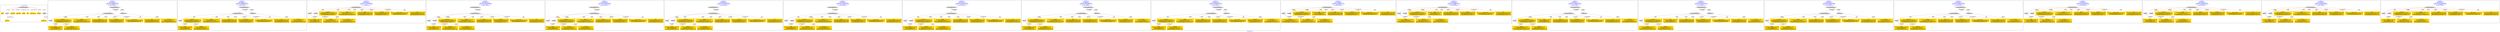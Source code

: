 digraph n0 {
fontcolor="blue"
remincross="true"
label="s29-gilcrease.csv"
subgraph cluster_0 {
label="1-correct model"
n2[style="filled",color="white",fillcolor="lightgray",label="CulturalHeritageObject1"];
n3[shape="plaintext",style="filled",fillcolor="gold",label="Dated"];
n4[style="filled",color="white",fillcolor="lightgray",label="Person1"];
n5[shape="plaintext",style="filled",fillcolor="gold",label="Description"];
n6[shape="plaintext",style="filled",fillcolor="gold",label="Dimensions"];
n7[shape="plaintext",style="filled",fillcolor="gold",label="Medium"];
n8[shape="plaintext",style="filled",fillcolor="gold",label="Title"];
n9[shape="plaintext",style="filled",fillcolor="gold",label="Object Number"];
n10[shape="plaintext",style="filled",fillcolor="gold",label="ObjectID"];
n11[style="filled",color="white",fillcolor="lightgray",label="Concept1"];
n12[shape="plaintext",style="filled",fillcolor="gold",label="Alpha Sort"];
n13[shape="plaintext",style="filled",fillcolor="gold",label="Classification"];
}
subgraph cluster_1 {
label="candidate 0\nlink coherence:1.0\nnode coherence:1.0\nconfidence:0.4695658507234973\nmapping score:0.6009663946856102\ncost:11.99968\n-precision:0.58-recall:0.64"
n15[style="filled",color="white",fillcolor="lightgray",label="CulturalHeritageObject1"];
n16[style="filled",color="white",fillcolor="lightgray",label="Person1"];
n17[style="filled",color="white",fillcolor="lightgray",label="EuropeanaAggregation1"];
n18[style="filled",color="white",fillcolor="lightgray",label="WebResource1"];
n19[shape="plaintext",style="filled",fillcolor="gold",label="Dimensions\n[CulturalHeritageObject,extent,0.67]\n[CulturalHeritageObject,accessionNumber,0.158]\n[CulturalHeritageObject,description,0.101]\n[CulturalHeritageObject,medium,0.071]"];
n20[shape="plaintext",style="filled",fillcolor="gold",label="ObjectID\n[CulturalHeritageObject,created,0.396]\n[Person,dateOfDeath,0.27]\n[CulturalHeritageObject,accessionNumber,0.241]\n[CulturalHeritageObject,description,0.093]"];
n21[shape="plaintext",style="filled",fillcolor="gold",label="Dated\n[CulturalHeritageObject,created,0.382]\n[Person,dateOfBirth,0.29]\n[Person,dateOfDeath,0.238]\n[Person,biographicalInformation,0.09]"];
n22[shape="plaintext",style="filled",fillcolor="gold",label="Medium\n[CulturalHeritageObject,medium,0.783]\n[CulturalHeritageObject,description,0.099]\n[Person,biographicalInformation,0.061]\n[CulturalHeritageObject,provenance,0.057]"];
n23[shape="plaintext",style="filled",fillcolor="gold",label="Description\n[CulturalHeritageObject,description,0.425]\n[Person,biographicalInformation,0.243]\n[CulturalHeritageObject,title,0.21]\n[CulturalHeritageObject,medium,0.123]"];
n24[shape="plaintext",style="filled",fillcolor="gold",label="Object Number\n[CulturalHeritageObject,accessionNumber,0.548]\n[CulturalHeritageObject,extent,0.313]\n[Person,biographicalInformation,0.138]"];
n25[shape="plaintext",style="filled",fillcolor="gold",label="Classification\n[WebResource,classLink,0.339]\n[Concept,prefLabel,0.25]\n[Person,biographicalInformation,0.214]\n[CulturalHeritageObject,description,0.197]"];
n26[shape="plaintext",style="filled",fillcolor="gold",label="Title\n[CulturalHeritageObject,description,0.386]\n[CulturalHeritageObject,title,0.285]\n[Person,biographicalInformation,0.249]\n[CulturalHeritageObject,provenance,0.08]"];
n27[shape="plaintext",style="filled",fillcolor="gold",label="Alpha Sort\n[Person,nameOfThePerson,0.49]\n[Document,classLink,0.177]\n[CulturalHeritageObject,provenance,0.171]\n[CulturalHeritageObject,description,0.162]"];
}
subgraph cluster_2 {
label="candidate 1\nlink coherence:1.0\nnode coherence:1.0\nconfidence:0.4695658507234973\nmapping score:0.6009663946856102\ncost:11.9998\n-precision:0.5-recall:0.55"
n29[style="filled",color="white",fillcolor="lightgray",label="CulturalHeritageObject1"];
n30[style="filled",color="white",fillcolor="lightgray",label="Person2"];
n31[style="filled",color="white",fillcolor="lightgray",label="EuropeanaAggregation1"];
n32[style="filled",color="white",fillcolor="lightgray",label="WebResource1"];
n33[shape="plaintext",style="filled",fillcolor="gold",label="Dimensions\n[CulturalHeritageObject,extent,0.67]\n[CulturalHeritageObject,accessionNumber,0.158]\n[CulturalHeritageObject,description,0.101]\n[CulturalHeritageObject,medium,0.071]"];
n34[shape="plaintext",style="filled",fillcolor="gold",label="ObjectID\n[CulturalHeritageObject,created,0.396]\n[Person,dateOfDeath,0.27]\n[CulturalHeritageObject,accessionNumber,0.241]\n[CulturalHeritageObject,description,0.093]"];
n35[shape="plaintext",style="filled",fillcolor="gold",label="Medium\n[CulturalHeritageObject,medium,0.783]\n[CulturalHeritageObject,description,0.099]\n[Person,biographicalInformation,0.061]\n[CulturalHeritageObject,provenance,0.057]"];
n36[shape="plaintext",style="filled",fillcolor="gold",label="Dated\n[CulturalHeritageObject,created,0.382]\n[Person,dateOfBirth,0.29]\n[Person,dateOfDeath,0.238]\n[Person,biographicalInformation,0.09]"];
n37[shape="plaintext",style="filled",fillcolor="gold",label="Description\n[CulturalHeritageObject,description,0.425]\n[Person,biographicalInformation,0.243]\n[CulturalHeritageObject,title,0.21]\n[CulturalHeritageObject,medium,0.123]"];
n38[shape="plaintext",style="filled",fillcolor="gold",label="Object Number\n[CulturalHeritageObject,accessionNumber,0.548]\n[CulturalHeritageObject,extent,0.313]\n[Person,biographicalInformation,0.138]"];
n39[shape="plaintext",style="filled",fillcolor="gold",label="Classification\n[WebResource,classLink,0.339]\n[Concept,prefLabel,0.25]\n[Person,biographicalInformation,0.214]\n[CulturalHeritageObject,description,0.197]"];
n40[shape="plaintext",style="filled",fillcolor="gold",label="Title\n[CulturalHeritageObject,description,0.386]\n[CulturalHeritageObject,title,0.285]\n[Person,biographicalInformation,0.249]\n[CulturalHeritageObject,provenance,0.08]"];
n41[shape="plaintext",style="filled",fillcolor="gold",label="Alpha Sort\n[Person,nameOfThePerson,0.49]\n[Document,classLink,0.177]\n[CulturalHeritageObject,provenance,0.171]\n[CulturalHeritageObject,description,0.162]"];
}
subgraph cluster_3 {
label="candidate 10\nlink coherence:1.0\nnode coherence:1.0\nconfidence:0.4597022568554968\nmapping score:0.5976785300629434\ncost:11.0\n-precision:0.64-recall:0.64"
n43[style="filled",color="white",fillcolor="lightgray",label="CulturalHeritageObject1"];
n44[style="filled",color="white",fillcolor="lightgray",label="Person2"];
n45[style="filled",color="white",fillcolor="lightgray",label="Concept2"];
n46[shape="plaintext",style="filled",fillcolor="gold",label="Dimensions\n[CulturalHeritageObject,extent,0.67]\n[CulturalHeritageObject,accessionNumber,0.158]\n[CulturalHeritageObject,description,0.101]\n[CulturalHeritageObject,medium,0.071]"];
n47[shape="plaintext",style="filled",fillcolor="gold",label="ObjectID\n[CulturalHeritageObject,created,0.396]\n[Person,dateOfDeath,0.27]\n[CulturalHeritageObject,accessionNumber,0.241]\n[CulturalHeritageObject,description,0.093]"];
n48[shape="plaintext",style="filled",fillcolor="gold",label="Classification\n[WebResource,classLink,0.339]\n[Concept,prefLabel,0.25]\n[Person,biographicalInformation,0.214]\n[CulturalHeritageObject,description,0.197]"];
n49[shape="plaintext",style="filled",fillcolor="gold",label="Medium\n[CulturalHeritageObject,medium,0.783]\n[CulturalHeritageObject,description,0.099]\n[Person,biographicalInformation,0.061]\n[CulturalHeritageObject,provenance,0.057]"];
n50[shape="plaintext",style="filled",fillcolor="gold",label="Dated\n[CulturalHeritageObject,created,0.382]\n[Person,dateOfBirth,0.29]\n[Person,dateOfDeath,0.238]\n[Person,biographicalInformation,0.09]"];
n51[shape="plaintext",style="filled",fillcolor="gold",label="Description\n[CulturalHeritageObject,description,0.425]\n[Person,biographicalInformation,0.243]\n[CulturalHeritageObject,title,0.21]\n[CulturalHeritageObject,medium,0.123]"];
n52[shape="plaintext",style="filled",fillcolor="gold",label="Object Number\n[CulturalHeritageObject,accessionNumber,0.548]\n[CulturalHeritageObject,extent,0.313]\n[Person,biographicalInformation,0.138]"];
n53[shape="plaintext",style="filled",fillcolor="gold",label="Title\n[CulturalHeritageObject,description,0.386]\n[CulturalHeritageObject,title,0.285]\n[Person,biographicalInformation,0.249]\n[CulturalHeritageObject,provenance,0.08]"];
n54[shape="plaintext",style="filled",fillcolor="gold",label="Alpha Sort\n[Person,nameOfThePerson,0.49]\n[Document,classLink,0.177]\n[CulturalHeritageObject,provenance,0.171]\n[CulturalHeritageObject,description,0.162]"];
}
subgraph cluster_4 {
label="candidate 11\nlink coherence:1.0\nnode coherence:1.0\nconfidence:0.4597022568554968\nmapping score:0.5976785300629434\ncost:11.99974\n-precision:0.75-recall:0.82"
n56[style="filled",color="white",fillcolor="lightgray",label="CulturalHeritageObject1"];
n57[style="filled",color="white",fillcolor="lightgray",label="Person1"];
n58[style="filled",color="white",fillcolor="lightgray",label="Concept1"];
n59[style="filled",color="white",fillcolor="lightgray",label="EuropeanaAggregation1"];
n60[shape="plaintext",style="filled",fillcolor="gold",label="Dimensions\n[CulturalHeritageObject,extent,0.67]\n[CulturalHeritageObject,accessionNumber,0.158]\n[CulturalHeritageObject,description,0.101]\n[CulturalHeritageObject,medium,0.071]"];
n61[shape="plaintext",style="filled",fillcolor="gold",label="ObjectID\n[CulturalHeritageObject,created,0.396]\n[Person,dateOfDeath,0.27]\n[CulturalHeritageObject,accessionNumber,0.241]\n[CulturalHeritageObject,description,0.093]"];
n62[shape="plaintext",style="filled",fillcolor="gold",label="Classification\n[WebResource,classLink,0.339]\n[Concept,prefLabel,0.25]\n[Person,biographicalInformation,0.214]\n[CulturalHeritageObject,description,0.197]"];
n63[shape="plaintext",style="filled",fillcolor="gold",label="Dated\n[CulturalHeritageObject,created,0.382]\n[Person,dateOfBirth,0.29]\n[Person,dateOfDeath,0.238]\n[Person,biographicalInformation,0.09]"];
n64[shape="plaintext",style="filled",fillcolor="gold",label="Medium\n[CulturalHeritageObject,medium,0.783]\n[CulturalHeritageObject,description,0.099]\n[Person,biographicalInformation,0.061]\n[CulturalHeritageObject,provenance,0.057]"];
n65[shape="plaintext",style="filled",fillcolor="gold",label="Description\n[CulturalHeritageObject,description,0.425]\n[Person,biographicalInformation,0.243]\n[CulturalHeritageObject,title,0.21]\n[CulturalHeritageObject,medium,0.123]"];
n66[shape="plaintext",style="filled",fillcolor="gold",label="Object Number\n[CulturalHeritageObject,accessionNumber,0.548]\n[CulturalHeritageObject,extent,0.313]\n[Person,biographicalInformation,0.138]"];
n67[shape="plaintext",style="filled",fillcolor="gold",label="Title\n[CulturalHeritageObject,description,0.386]\n[CulturalHeritageObject,title,0.285]\n[Person,biographicalInformation,0.249]\n[CulturalHeritageObject,provenance,0.08]"];
n68[shape="plaintext",style="filled",fillcolor="gold",label="Alpha Sort\n[Person,nameOfThePerson,0.49]\n[Document,classLink,0.177]\n[CulturalHeritageObject,provenance,0.171]\n[CulturalHeritageObject,description,0.162]"];
}
subgraph cluster_5 {
label="candidate 12\nlink coherence:1.0\nnode coherence:1.0\nconfidence:0.4597022568554968\nmapping score:0.5976785300629434\ncost:11.99976\n-precision:0.67-recall:0.73"
n70[style="filled",color="white",fillcolor="lightgray",label="CulturalHeritageObject1"];
n71[style="filled",color="white",fillcolor="lightgray",label="Person1"];
n72[style="filled",color="white",fillcolor="lightgray",label="Concept1"];
n73[style="filled",color="white",fillcolor="lightgray",label="EuropeanaAggregation1"];
n74[shape="plaintext",style="filled",fillcolor="gold",label="Dimensions\n[CulturalHeritageObject,extent,0.67]\n[CulturalHeritageObject,accessionNumber,0.158]\n[CulturalHeritageObject,description,0.101]\n[CulturalHeritageObject,medium,0.071]"];
n75[shape="plaintext",style="filled",fillcolor="gold",label="ObjectID\n[CulturalHeritageObject,created,0.396]\n[Person,dateOfDeath,0.27]\n[CulturalHeritageObject,accessionNumber,0.241]\n[CulturalHeritageObject,description,0.093]"];
n76[shape="plaintext",style="filled",fillcolor="gold",label="Classification\n[WebResource,classLink,0.339]\n[Concept,prefLabel,0.25]\n[Person,biographicalInformation,0.214]\n[CulturalHeritageObject,description,0.197]"];
n77[shape="plaintext",style="filled",fillcolor="gold",label="Dated\n[CulturalHeritageObject,created,0.382]\n[Person,dateOfBirth,0.29]\n[Person,dateOfDeath,0.238]\n[Person,biographicalInformation,0.09]"];
n78[shape="plaintext",style="filled",fillcolor="gold",label="Medium\n[CulturalHeritageObject,medium,0.783]\n[CulturalHeritageObject,description,0.099]\n[Person,biographicalInformation,0.061]\n[CulturalHeritageObject,provenance,0.057]"];
n79[shape="plaintext",style="filled",fillcolor="gold",label="Description\n[CulturalHeritageObject,description,0.425]\n[Person,biographicalInformation,0.243]\n[CulturalHeritageObject,title,0.21]\n[CulturalHeritageObject,medium,0.123]"];
n80[shape="plaintext",style="filled",fillcolor="gold",label="Object Number\n[CulturalHeritageObject,accessionNumber,0.548]\n[CulturalHeritageObject,extent,0.313]\n[Person,biographicalInformation,0.138]"];
n81[shape="plaintext",style="filled",fillcolor="gold",label="Title\n[CulturalHeritageObject,description,0.386]\n[CulturalHeritageObject,title,0.285]\n[Person,biographicalInformation,0.249]\n[CulturalHeritageObject,provenance,0.08]"];
n82[shape="plaintext",style="filled",fillcolor="gold",label="Alpha Sort\n[Person,nameOfThePerson,0.49]\n[Document,classLink,0.177]\n[CulturalHeritageObject,provenance,0.171]\n[CulturalHeritageObject,description,0.162]"];
}
subgraph cluster_6 {
label="candidate 13\nlink coherence:1.0\nnode coherence:1.0\nconfidence:0.4597022568554968\nmapping score:0.5976785300629434\ncost:11.99978\n-precision:0.67-recall:0.73"
n84[style="filled",color="white",fillcolor="lightgray",label="CulturalHeritageObject1"];
n85[style="filled",color="white",fillcolor="lightgray",label="Person1"];
n86[style="filled",color="white",fillcolor="lightgray",label="Concept2"];
n87[style="filled",color="white",fillcolor="lightgray",label="EuropeanaAggregation1"];
n88[shape="plaintext",style="filled",fillcolor="gold",label="Dimensions\n[CulturalHeritageObject,extent,0.67]\n[CulturalHeritageObject,accessionNumber,0.158]\n[CulturalHeritageObject,description,0.101]\n[CulturalHeritageObject,medium,0.071]"];
n89[shape="plaintext",style="filled",fillcolor="gold",label="ObjectID\n[CulturalHeritageObject,created,0.396]\n[Person,dateOfDeath,0.27]\n[CulturalHeritageObject,accessionNumber,0.241]\n[CulturalHeritageObject,description,0.093]"];
n90[shape="plaintext",style="filled",fillcolor="gold",label="Classification\n[WebResource,classLink,0.339]\n[Concept,prefLabel,0.25]\n[Person,biographicalInformation,0.214]\n[CulturalHeritageObject,description,0.197]"];
n91[shape="plaintext",style="filled",fillcolor="gold",label="Dated\n[CulturalHeritageObject,created,0.382]\n[Person,dateOfBirth,0.29]\n[Person,dateOfDeath,0.238]\n[Person,biographicalInformation,0.09]"];
n92[shape="plaintext",style="filled",fillcolor="gold",label="Medium\n[CulturalHeritageObject,medium,0.783]\n[CulturalHeritageObject,description,0.099]\n[Person,biographicalInformation,0.061]\n[CulturalHeritageObject,provenance,0.057]"];
n93[shape="plaintext",style="filled",fillcolor="gold",label="Description\n[CulturalHeritageObject,description,0.425]\n[Person,biographicalInformation,0.243]\n[CulturalHeritageObject,title,0.21]\n[CulturalHeritageObject,medium,0.123]"];
n94[shape="plaintext",style="filled",fillcolor="gold",label="Object Number\n[CulturalHeritageObject,accessionNumber,0.548]\n[CulturalHeritageObject,extent,0.313]\n[Person,biographicalInformation,0.138]"];
n95[shape="plaintext",style="filled",fillcolor="gold",label="Title\n[CulturalHeritageObject,description,0.386]\n[CulturalHeritageObject,title,0.285]\n[Person,biographicalInformation,0.249]\n[CulturalHeritageObject,provenance,0.08]"];
n96[shape="plaintext",style="filled",fillcolor="gold",label="Alpha Sort\n[Person,nameOfThePerson,0.49]\n[Document,classLink,0.177]\n[CulturalHeritageObject,provenance,0.171]\n[CulturalHeritageObject,description,0.162]"];
}
subgraph cluster_7 {
label="candidate 14\nlink coherence:1.0\nnode coherence:1.0\nconfidence:0.4597022568554968\nmapping score:0.5976785300629434\ncost:11.99986\n-precision:0.67-recall:0.73"
n98[style="filled",color="white",fillcolor="lightgray",label="CulturalHeritageObject1"];
n99[style="filled",color="white",fillcolor="lightgray",label="Person2"];
n100[style="filled",color="white",fillcolor="lightgray",label="Concept1"];
n101[style="filled",color="white",fillcolor="lightgray",label="EuropeanaAggregation1"];
n102[shape="plaintext",style="filled",fillcolor="gold",label="Dimensions\n[CulturalHeritageObject,extent,0.67]\n[CulturalHeritageObject,accessionNumber,0.158]\n[CulturalHeritageObject,description,0.101]\n[CulturalHeritageObject,medium,0.071]"];
n103[shape="plaintext",style="filled",fillcolor="gold",label="ObjectID\n[CulturalHeritageObject,created,0.396]\n[Person,dateOfDeath,0.27]\n[CulturalHeritageObject,accessionNumber,0.241]\n[CulturalHeritageObject,description,0.093]"];
n104[shape="plaintext",style="filled",fillcolor="gold",label="Classification\n[WebResource,classLink,0.339]\n[Concept,prefLabel,0.25]\n[Person,biographicalInformation,0.214]\n[CulturalHeritageObject,description,0.197]"];
n105[shape="plaintext",style="filled",fillcolor="gold",label="Medium\n[CulturalHeritageObject,medium,0.783]\n[CulturalHeritageObject,description,0.099]\n[Person,biographicalInformation,0.061]\n[CulturalHeritageObject,provenance,0.057]"];
n106[shape="plaintext",style="filled",fillcolor="gold",label="Dated\n[CulturalHeritageObject,created,0.382]\n[Person,dateOfBirth,0.29]\n[Person,dateOfDeath,0.238]\n[Person,biographicalInformation,0.09]"];
n107[shape="plaintext",style="filled",fillcolor="gold",label="Description\n[CulturalHeritageObject,description,0.425]\n[Person,biographicalInformation,0.243]\n[CulturalHeritageObject,title,0.21]\n[CulturalHeritageObject,medium,0.123]"];
n108[shape="plaintext",style="filled",fillcolor="gold",label="Object Number\n[CulturalHeritageObject,accessionNumber,0.548]\n[CulturalHeritageObject,extent,0.313]\n[Person,biographicalInformation,0.138]"];
n109[shape="plaintext",style="filled",fillcolor="gold",label="Title\n[CulturalHeritageObject,description,0.386]\n[CulturalHeritageObject,title,0.285]\n[Person,biographicalInformation,0.249]\n[CulturalHeritageObject,provenance,0.08]"];
n110[shape="plaintext",style="filled",fillcolor="gold",label="Alpha Sort\n[Person,nameOfThePerson,0.49]\n[Document,classLink,0.177]\n[CulturalHeritageObject,provenance,0.171]\n[CulturalHeritageObject,description,0.162]"];
}
subgraph cluster_8 {
label="candidate 15\nlink coherence:1.0\nnode coherence:1.0\nconfidence:0.4597022568554968\nmapping score:0.5976785300629434\ncost:11.9999\n-precision:0.58-recall:0.64"
n112[style="filled",color="white",fillcolor="lightgray",label="CulturalHeritageObject1"];
n113[style="filled",color="white",fillcolor="lightgray",label="Person2"];
n114[style="filled",color="white",fillcolor="lightgray",label="Concept2"];
n115[style="filled",color="white",fillcolor="lightgray",label="EuropeanaAggregation1"];
n116[shape="plaintext",style="filled",fillcolor="gold",label="Dimensions\n[CulturalHeritageObject,extent,0.67]\n[CulturalHeritageObject,accessionNumber,0.158]\n[CulturalHeritageObject,description,0.101]\n[CulturalHeritageObject,medium,0.071]"];
n117[shape="plaintext",style="filled",fillcolor="gold",label="ObjectID\n[CulturalHeritageObject,created,0.396]\n[Person,dateOfDeath,0.27]\n[CulturalHeritageObject,accessionNumber,0.241]\n[CulturalHeritageObject,description,0.093]"];
n118[shape="plaintext",style="filled",fillcolor="gold",label="Classification\n[WebResource,classLink,0.339]\n[Concept,prefLabel,0.25]\n[Person,biographicalInformation,0.214]\n[CulturalHeritageObject,description,0.197]"];
n119[shape="plaintext",style="filled",fillcolor="gold",label="Medium\n[CulturalHeritageObject,medium,0.783]\n[CulturalHeritageObject,description,0.099]\n[Person,biographicalInformation,0.061]\n[CulturalHeritageObject,provenance,0.057]"];
n120[shape="plaintext",style="filled",fillcolor="gold",label="Dated\n[CulturalHeritageObject,created,0.382]\n[Person,dateOfBirth,0.29]\n[Person,dateOfDeath,0.238]\n[Person,biographicalInformation,0.09]"];
n121[shape="plaintext",style="filled",fillcolor="gold",label="Description\n[CulturalHeritageObject,description,0.425]\n[Person,biographicalInformation,0.243]\n[CulturalHeritageObject,title,0.21]\n[CulturalHeritageObject,medium,0.123]"];
n122[shape="plaintext",style="filled",fillcolor="gold",label="Object Number\n[CulturalHeritageObject,accessionNumber,0.548]\n[CulturalHeritageObject,extent,0.313]\n[Person,biographicalInformation,0.138]"];
n123[shape="plaintext",style="filled",fillcolor="gold",label="Title\n[CulturalHeritageObject,description,0.386]\n[CulturalHeritageObject,title,0.285]\n[Person,biographicalInformation,0.249]\n[CulturalHeritageObject,provenance,0.08]"];
n124[shape="plaintext",style="filled",fillcolor="gold",label="Alpha Sort\n[Person,nameOfThePerson,0.49]\n[Document,classLink,0.177]\n[CulturalHeritageObject,provenance,0.171]\n[CulturalHeritageObject,description,0.162]"];
}
subgraph cluster_9 {
label="candidate 16\nlink coherence:1.0\nnode coherence:1.0\nconfidence:0.4568443608397139\nmapping score:0.5967258980576824\ncost:11.99968\n-precision:0.42-recall:0.45"
n126[style="filled",color="white",fillcolor="lightgray",label="CulturalHeritageObject1"];
n127[style="filled",color="white",fillcolor="lightgray",label="Person1"];
n128[style="filled",color="white",fillcolor="lightgray",label="EuropeanaAggregation1"];
n129[style="filled",color="white",fillcolor="lightgray",label="WebResource1"];
n130[shape="plaintext",style="filled",fillcolor="gold",label="Dimensions\n[CulturalHeritageObject,extent,0.67]\n[CulturalHeritageObject,accessionNumber,0.158]\n[CulturalHeritageObject,description,0.101]\n[CulturalHeritageObject,medium,0.071]"];
n131[shape="plaintext",style="filled",fillcolor="gold",label="ObjectID\n[CulturalHeritageObject,created,0.396]\n[Person,dateOfDeath,0.27]\n[CulturalHeritageObject,accessionNumber,0.241]\n[CulturalHeritageObject,description,0.093]"];
n132[shape="plaintext",style="filled",fillcolor="gold",label="Dated\n[CulturalHeritageObject,created,0.382]\n[Person,dateOfBirth,0.29]\n[Person,dateOfDeath,0.238]\n[Person,biographicalInformation,0.09]"];
n133[shape="plaintext",style="filled",fillcolor="gold",label="Medium\n[CulturalHeritageObject,medium,0.783]\n[CulturalHeritageObject,description,0.099]\n[Person,biographicalInformation,0.061]\n[CulturalHeritageObject,provenance,0.057]"];
n134[shape="plaintext",style="filled",fillcolor="gold",label="Title\n[CulturalHeritageObject,description,0.386]\n[CulturalHeritageObject,title,0.285]\n[Person,biographicalInformation,0.249]\n[CulturalHeritageObject,provenance,0.08]"];
n135[shape="plaintext",style="filled",fillcolor="gold",label="Object Number\n[CulturalHeritageObject,accessionNumber,0.548]\n[CulturalHeritageObject,extent,0.313]\n[Person,biographicalInformation,0.138]"];
n136[shape="plaintext",style="filled",fillcolor="gold",label="Classification\n[WebResource,classLink,0.339]\n[Concept,prefLabel,0.25]\n[Person,biographicalInformation,0.214]\n[CulturalHeritageObject,description,0.197]"];
n137[shape="plaintext",style="filled",fillcolor="gold",label="Description\n[CulturalHeritageObject,description,0.425]\n[Person,biographicalInformation,0.243]\n[CulturalHeritageObject,title,0.21]\n[CulturalHeritageObject,medium,0.123]"];
n138[shape="plaintext",style="filled",fillcolor="gold",label="Alpha Sort\n[Person,nameOfThePerson,0.49]\n[Document,classLink,0.177]\n[CulturalHeritageObject,provenance,0.171]\n[CulturalHeritageObject,description,0.162]"];
}
subgraph cluster_10 {
label="candidate 17\nlink coherence:1.0\nnode coherence:1.0\nconfidence:0.4568443608397139\nmapping score:0.5967258980576824\ncost:11.9998\n-precision:0.33-recall:0.36"
n140[style="filled",color="white",fillcolor="lightgray",label="CulturalHeritageObject1"];
n141[style="filled",color="white",fillcolor="lightgray",label="Person2"];
n142[style="filled",color="white",fillcolor="lightgray",label="EuropeanaAggregation1"];
n143[style="filled",color="white",fillcolor="lightgray",label="WebResource1"];
n144[shape="plaintext",style="filled",fillcolor="gold",label="Dimensions\n[CulturalHeritageObject,extent,0.67]\n[CulturalHeritageObject,accessionNumber,0.158]\n[CulturalHeritageObject,description,0.101]\n[CulturalHeritageObject,medium,0.071]"];
n145[shape="plaintext",style="filled",fillcolor="gold",label="ObjectID\n[CulturalHeritageObject,created,0.396]\n[Person,dateOfDeath,0.27]\n[CulturalHeritageObject,accessionNumber,0.241]\n[CulturalHeritageObject,description,0.093]"];
n146[shape="plaintext",style="filled",fillcolor="gold",label="Medium\n[CulturalHeritageObject,medium,0.783]\n[CulturalHeritageObject,description,0.099]\n[Person,biographicalInformation,0.061]\n[CulturalHeritageObject,provenance,0.057]"];
n147[shape="plaintext",style="filled",fillcolor="gold",label="Title\n[CulturalHeritageObject,description,0.386]\n[CulturalHeritageObject,title,0.285]\n[Person,biographicalInformation,0.249]\n[CulturalHeritageObject,provenance,0.08]"];
n148[shape="plaintext",style="filled",fillcolor="gold",label="Dated\n[CulturalHeritageObject,created,0.382]\n[Person,dateOfBirth,0.29]\n[Person,dateOfDeath,0.238]\n[Person,biographicalInformation,0.09]"];
n149[shape="plaintext",style="filled",fillcolor="gold",label="Object Number\n[CulturalHeritageObject,accessionNumber,0.548]\n[CulturalHeritageObject,extent,0.313]\n[Person,biographicalInformation,0.138]"];
n150[shape="plaintext",style="filled",fillcolor="gold",label="Classification\n[WebResource,classLink,0.339]\n[Concept,prefLabel,0.25]\n[Person,biographicalInformation,0.214]\n[CulturalHeritageObject,description,0.197]"];
n151[shape="plaintext",style="filled",fillcolor="gold",label="Description\n[CulturalHeritageObject,description,0.425]\n[Person,biographicalInformation,0.243]\n[CulturalHeritageObject,title,0.21]\n[CulturalHeritageObject,medium,0.123]"];
n152[shape="plaintext",style="filled",fillcolor="gold",label="Alpha Sort\n[Person,nameOfThePerson,0.49]\n[Document,classLink,0.177]\n[CulturalHeritageObject,provenance,0.171]\n[CulturalHeritageObject,description,0.162]"];
}
subgraph cluster_11 {
label="candidate 18\nlink coherence:1.0\nnode coherence:1.0\nconfidence:0.4559898803615311\nmapping score:0.5964410712316214\ncost:10.99984\n-precision:0.91-recall:0.91"
n154[style="filled",color="white",fillcolor="lightgray",label="CulturalHeritageObject1"];
n155[style="filled",color="white",fillcolor="lightgray",label="Person1"];
n156[style="filled",color="white",fillcolor="lightgray",label="Concept1"];
n157[shape="plaintext",style="filled",fillcolor="gold",label="ObjectID\n[CulturalHeritageObject,created,0.396]\n[Person,dateOfDeath,0.27]\n[CulturalHeritageObject,accessionNumber,0.241]\n[CulturalHeritageObject,description,0.093]"];
n158[shape="plaintext",style="filled",fillcolor="gold",label="Dimensions\n[CulturalHeritageObject,extent,0.67]\n[CulturalHeritageObject,accessionNumber,0.158]\n[CulturalHeritageObject,description,0.101]\n[CulturalHeritageObject,medium,0.071]"];
n159[shape="plaintext",style="filled",fillcolor="gold",label="Dated\n[CulturalHeritageObject,created,0.382]\n[Person,dateOfBirth,0.29]\n[Person,dateOfDeath,0.238]\n[Person,biographicalInformation,0.09]"];
n160[shape="plaintext",style="filled",fillcolor="gold",label="Classification\n[WebResource,classLink,0.339]\n[Concept,prefLabel,0.25]\n[Person,biographicalInformation,0.214]\n[CulturalHeritageObject,description,0.197]"];
n161[shape="plaintext",style="filled",fillcolor="gold",label="Medium\n[CulturalHeritageObject,medium,0.783]\n[CulturalHeritageObject,description,0.099]\n[Person,biographicalInformation,0.061]\n[CulturalHeritageObject,provenance,0.057]"];
n162[shape="plaintext",style="filled",fillcolor="gold",label="Description\n[CulturalHeritageObject,description,0.425]\n[Person,biographicalInformation,0.243]\n[CulturalHeritageObject,title,0.21]\n[CulturalHeritageObject,medium,0.123]"];
n163[shape="plaintext",style="filled",fillcolor="gold",label="Object Number\n[CulturalHeritageObject,accessionNumber,0.548]\n[CulturalHeritageObject,extent,0.313]\n[Person,biographicalInformation,0.138]"];
n164[shape="plaintext",style="filled",fillcolor="gold",label="Title\n[CulturalHeritageObject,description,0.386]\n[CulturalHeritageObject,title,0.285]\n[Person,biographicalInformation,0.249]\n[CulturalHeritageObject,provenance,0.08]"];
n165[shape="plaintext",style="filled",fillcolor="gold",label="Alpha Sort\n[Person,nameOfThePerson,0.49]\n[Document,classLink,0.177]\n[CulturalHeritageObject,provenance,0.171]\n[CulturalHeritageObject,description,0.162]"];
}
subgraph cluster_12 {
label="candidate 19\nlink coherence:1.0\nnode coherence:1.0\nconfidence:0.4559898803615311\nmapping score:0.5964410712316214\ncost:10.99986\n-precision:0.82-recall:0.82"
n167[style="filled",color="white",fillcolor="lightgray",label="CulturalHeritageObject1"];
n168[style="filled",color="white",fillcolor="lightgray",label="Person1"];
n169[style="filled",color="white",fillcolor="lightgray",label="Concept1"];
n170[shape="plaintext",style="filled",fillcolor="gold",label="ObjectID\n[CulturalHeritageObject,created,0.396]\n[Person,dateOfDeath,0.27]\n[CulturalHeritageObject,accessionNumber,0.241]\n[CulturalHeritageObject,description,0.093]"];
n171[shape="plaintext",style="filled",fillcolor="gold",label="Dimensions\n[CulturalHeritageObject,extent,0.67]\n[CulturalHeritageObject,accessionNumber,0.158]\n[CulturalHeritageObject,description,0.101]\n[CulturalHeritageObject,medium,0.071]"];
n172[shape="plaintext",style="filled",fillcolor="gold",label="Dated\n[CulturalHeritageObject,created,0.382]\n[Person,dateOfBirth,0.29]\n[Person,dateOfDeath,0.238]\n[Person,biographicalInformation,0.09]"];
n173[shape="plaintext",style="filled",fillcolor="gold",label="Classification\n[WebResource,classLink,0.339]\n[Concept,prefLabel,0.25]\n[Person,biographicalInformation,0.214]\n[CulturalHeritageObject,description,0.197]"];
n174[shape="plaintext",style="filled",fillcolor="gold",label="Medium\n[CulturalHeritageObject,medium,0.783]\n[CulturalHeritageObject,description,0.099]\n[Person,biographicalInformation,0.061]\n[CulturalHeritageObject,provenance,0.057]"];
n175[shape="plaintext",style="filled",fillcolor="gold",label="Description\n[CulturalHeritageObject,description,0.425]\n[Person,biographicalInformation,0.243]\n[CulturalHeritageObject,title,0.21]\n[CulturalHeritageObject,medium,0.123]"];
n176[shape="plaintext",style="filled",fillcolor="gold",label="Object Number\n[CulturalHeritageObject,accessionNumber,0.548]\n[CulturalHeritageObject,extent,0.313]\n[Person,biographicalInformation,0.138]"];
n177[shape="plaintext",style="filled",fillcolor="gold",label="Title\n[CulturalHeritageObject,description,0.386]\n[CulturalHeritageObject,title,0.285]\n[Person,biographicalInformation,0.249]\n[CulturalHeritageObject,provenance,0.08]"];
n178[shape="plaintext",style="filled",fillcolor="gold",label="Alpha Sort\n[Person,nameOfThePerson,0.49]\n[Document,classLink,0.177]\n[CulturalHeritageObject,provenance,0.171]\n[CulturalHeritageObject,description,0.162]"];
}
subgraph cluster_13 {
label="candidate 2\nlink coherence:1.0\nnode coherence:1.0\nconfidence:0.46585347422953155\nmapping score:0.5997289358542882\ncost:11.99968\n-precision:0.67-recall:0.73"
n180[style="filled",color="white",fillcolor="lightgray",label="CulturalHeritageObject1"];
n181[style="filled",color="white",fillcolor="lightgray",label="Person1"];
n182[style="filled",color="white",fillcolor="lightgray",label="EuropeanaAggregation1"];
n183[style="filled",color="white",fillcolor="lightgray",label="WebResource1"];
n184[shape="plaintext",style="filled",fillcolor="gold",label="ObjectID\n[CulturalHeritageObject,created,0.396]\n[Person,dateOfDeath,0.27]\n[CulturalHeritageObject,accessionNumber,0.241]\n[CulturalHeritageObject,description,0.093]"];
n185[shape="plaintext",style="filled",fillcolor="gold",label="Dimensions\n[CulturalHeritageObject,extent,0.67]\n[CulturalHeritageObject,accessionNumber,0.158]\n[CulturalHeritageObject,description,0.101]\n[CulturalHeritageObject,medium,0.071]"];
n186[shape="plaintext",style="filled",fillcolor="gold",label="Dated\n[CulturalHeritageObject,created,0.382]\n[Person,dateOfBirth,0.29]\n[Person,dateOfDeath,0.238]\n[Person,biographicalInformation,0.09]"];
n187[shape="plaintext",style="filled",fillcolor="gold",label="Medium\n[CulturalHeritageObject,medium,0.783]\n[CulturalHeritageObject,description,0.099]\n[Person,biographicalInformation,0.061]\n[CulturalHeritageObject,provenance,0.057]"];
n188[shape="plaintext",style="filled",fillcolor="gold",label="Description\n[CulturalHeritageObject,description,0.425]\n[Person,biographicalInformation,0.243]\n[CulturalHeritageObject,title,0.21]\n[CulturalHeritageObject,medium,0.123]"];
n189[shape="plaintext",style="filled",fillcolor="gold",label="Object Number\n[CulturalHeritageObject,accessionNumber,0.548]\n[CulturalHeritageObject,extent,0.313]\n[Person,biographicalInformation,0.138]"];
n190[shape="plaintext",style="filled",fillcolor="gold",label="Classification\n[WebResource,classLink,0.339]\n[Concept,prefLabel,0.25]\n[Person,biographicalInformation,0.214]\n[CulturalHeritageObject,description,0.197]"];
n191[shape="plaintext",style="filled",fillcolor="gold",label="Title\n[CulturalHeritageObject,description,0.386]\n[CulturalHeritageObject,title,0.285]\n[Person,biographicalInformation,0.249]\n[CulturalHeritageObject,provenance,0.08]"];
n192[shape="plaintext",style="filled",fillcolor="gold",label="Alpha Sort\n[Person,nameOfThePerson,0.49]\n[Document,classLink,0.177]\n[CulturalHeritageObject,provenance,0.171]\n[CulturalHeritageObject,description,0.162]"];
}
subgraph cluster_14 {
label="candidate 3\nlink coherence:1.0\nnode coherence:1.0\nconfidence:0.46585347422953155\nmapping score:0.5997289358542882\ncost:11.9998\n-precision:0.58-recall:0.64"
n194[style="filled",color="white",fillcolor="lightgray",label="CulturalHeritageObject1"];
n195[style="filled",color="white",fillcolor="lightgray",label="Person2"];
n196[style="filled",color="white",fillcolor="lightgray",label="EuropeanaAggregation1"];
n197[style="filled",color="white",fillcolor="lightgray",label="WebResource1"];
n198[shape="plaintext",style="filled",fillcolor="gold",label="Dimensions\n[CulturalHeritageObject,extent,0.67]\n[CulturalHeritageObject,accessionNumber,0.158]\n[CulturalHeritageObject,description,0.101]\n[CulturalHeritageObject,medium,0.071]"];
n199[shape="plaintext",style="filled",fillcolor="gold",label="Dated\n[CulturalHeritageObject,created,0.382]\n[Person,dateOfBirth,0.29]\n[Person,dateOfDeath,0.238]\n[Person,biographicalInformation,0.09]"];
n200[shape="plaintext",style="filled",fillcolor="gold",label="Medium\n[CulturalHeritageObject,medium,0.783]\n[CulturalHeritageObject,description,0.099]\n[Person,biographicalInformation,0.061]\n[CulturalHeritageObject,provenance,0.057]"];
n201[shape="plaintext",style="filled",fillcolor="gold",label="ObjectID\n[CulturalHeritageObject,created,0.396]\n[Person,dateOfDeath,0.27]\n[CulturalHeritageObject,accessionNumber,0.241]\n[CulturalHeritageObject,description,0.093]"];
n202[shape="plaintext",style="filled",fillcolor="gold",label="Description\n[CulturalHeritageObject,description,0.425]\n[Person,biographicalInformation,0.243]\n[CulturalHeritageObject,title,0.21]\n[CulturalHeritageObject,medium,0.123]"];
n203[shape="plaintext",style="filled",fillcolor="gold",label="Object Number\n[CulturalHeritageObject,accessionNumber,0.548]\n[CulturalHeritageObject,extent,0.313]\n[Person,biographicalInformation,0.138]"];
n204[shape="plaintext",style="filled",fillcolor="gold",label="Classification\n[WebResource,classLink,0.339]\n[Concept,prefLabel,0.25]\n[Person,biographicalInformation,0.214]\n[CulturalHeritageObject,description,0.197]"];
n205[shape="plaintext",style="filled",fillcolor="gold",label="Title\n[CulturalHeritageObject,description,0.386]\n[CulturalHeritageObject,title,0.285]\n[Person,biographicalInformation,0.249]\n[CulturalHeritageObject,provenance,0.08]"];
n206[shape="plaintext",style="filled",fillcolor="gold",label="Alpha Sort\n[Person,nameOfThePerson,0.49]\n[Document,classLink,0.177]\n[CulturalHeritageObject,provenance,0.171]\n[CulturalHeritageObject,description,0.162]"];
}
subgraph cluster_15 {
label="candidate 4\nlink coherence:1.0\nnode coherence:1.0\nconfidence:0.4637081302393342\nmapping score:0.5990138211908892\ncost:11.99968\n-precision:0.58-recall:0.64"
n208[style="filled",color="white",fillcolor="lightgray",label="CulturalHeritageObject1"];
n209[style="filled",color="white",fillcolor="lightgray",label="Person1"];
n210[style="filled",color="white",fillcolor="lightgray",label="EuropeanaAggregation1"];
n211[style="filled",color="white",fillcolor="lightgray",label="WebResource1"];
n212[shape="plaintext",style="filled",fillcolor="gold",label="Dated\n[CulturalHeritageObject,created,0.382]\n[Person,dateOfBirth,0.29]\n[Person,dateOfDeath,0.238]\n[Person,biographicalInformation,0.09]"];
n213[shape="plaintext",style="filled",fillcolor="gold",label="Dimensions\n[CulturalHeritageObject,extent,0.67]\n[CulturalHeritageObject,accessionNumber,0.158]\n[CulturalHeritageObject,description,0.101]\n[CulturalHeritageObject,medium,0.071]"];
n214[shape="plaintext",style="filled",fillcolor="gold",label="ObjectID\n[CulturalHeritageObject,created,0.396]\n[Person,dateOfDeath,0.27]\n[CulturalHeritageObject,accessionNumber,0.241]\n[CulturalHeritageObject,description,0.093]"];
n215[shape="plaintext",style="filled",fillcolor="gold",label="Medium\n[CulturalHeritageObject,medium,0.783]\n[CulturalHeritageObject,description,0.099]\n[Person,biographicalInformation,0.061]\n[CulturalHeritageObject,provenance,0.057]"];
n216[shape="plaintext",style="filled",fillcolor="gold",label="Description\n[CulturalHeritageObject,description,0.425]\n[Person,biographicalInformation,0.243]\n[CulturalHeritageObject,title,0.21]\n[CulturalHeritageObject,medium,0.123]"];
n217[shape="plaintext",style="filled",fillcolor="gold",label="Object Number\n[CulturalHeritageObject,accessionNumber,0.548]\n[CulturalHeritageObject,extent,0.313]\n[Person,biographicalInformation,0.138]"];
n218[shape="plaintext",style="filled",fillcolor="gold",label="Classification\n[WebResource,classLink,0.339]\n[Concept,prefLabel,0.25]\n[Person,biographicalInformation,0.214]\n[CulturalHeritageObject,description,0.197]"];
n219[shape="plaintext",style="filled",fillcolor="gold",label="Title\n[CulturalHeritageObject,description,0.386]\n[CulturalHeritageObject,title,0.285]\n[Person,biographicalInformation,0.249]\n[CulturalHeritageObject,provenance,0.08]"];
n220[shape="plaintext",style="filled",fillcolor="gold",label="Alpha Sort\n[Person,nameOfThePerson,0.49]\n[Document,classLink,0.177]\n[CulturalHeritageObject,provenance,0.171]\n[CulturalHeritageObject,description,0.162]"];
}
subgraph cluster_16 {
label="candidate 5\nlink coherence:1.0\nnode coherence:1.0\nconfidence:0.4637081302393342\nmapping score:0.5990138211908892\ncost:11.9998\n-precision:0.5-recall:0.55"
n222[style="filled",color="white",fillcolor="lightgray",label="CulturalHeritageObject1"];
n223[style="filled",color="white",fillcolor="lightgray",label="Person2"];
n224[style="filled",color="white",fillcolor="lightgray",label="EuropeanaAggregation1"];
n225[style="filled",color="white",fillcolor="lightgray",label="WebResource1"];
n226[shape="plaintext",style="filled",fillcolor="gold",label="Dimensions\n[CulturalHeritageObject,extent,0.67]\n[CulturalHeritageObject,accessionNumber,0.158]\n[CulturalHeritageObject,description,0.101]\n[CulturalHeritageObject,medium,0.071]"];
n227[shape="plaintext",style="filled",fillcolor="gold",label="ObjectID\n[CulturalHeritageObject,created,0.396]\n[Person,dateOfDeath,0.27]\n[CulturalHeritageObject,accessionNumber,0.241]\n[CulturalHeritageObject,description,0.093]"];
n228[shape="plaintext",style="filled",fillcolor="gold",label="Medium\n[CulturalHeritageObject,medium,0.783]\n[CulturalHeritageObject,description,0.099]\n[Person,biographicalInformation,0.061]\n[CulturalHeritageObject,provenance,0.057]"];
n229[shape="plaintext",style="filled",fillcolor="gold",label="Dated\n[CulturalHeritageObject,created,0.382]\n[Person,dateOfBirth,0.29]\n[Person,dateOfDeath,0.238]\n[Person,biographicalInformation,0.09]"];
n230[shape="plaintext",style="filled",fillcolor="gold",label="Description\n[CulturalHeritageObject,description,0.425]\n[Person,biographicalInformation,0.243]\n[CulturalHeritageObject,title,0.21]\n[CulturalHeritageObject,medium,0.123]"];
n231[shape="plaintext",style="filled",fillcolor="gold",label="Object Number\n[CulturalHeritageObject,accessionNumber,0.548]\n[CulturalHeritageObject,extent,0.313]\n[Person,biographicalInformation,0.138]"];
n232[shape="plaintext",style="filled",fillcolor="gold",label="Classification\n[WebResource,classLink,0.339]\n[Concept,prefLabel,0.25]\n[Person,biographicalInformation,0.214]\n[CulturalHeritageObject,description,0.197]"];
n233[shape="plaintext",style="filled",fillcolor="gold",label="Title\n[CulturalHeritageObject,description,0.386]\n[CulturalHeritageObject,title,0.285]\n[Person,biographicalInformation,0.249]\n[CulturalHeritageObject,provenance,0.08]"];
n234[shape="plaintext",style="filled",fillcolor="gold",label="Alpha Sort\n[Person,nameOfThePerson,0.49]\n[Document,classLink,0.177]\n[CulturalHeritageObject,provenance,0.171]\n[CulturalHeritageObject,description,0.162]"];
}
subgraph cluster_17 {
label="candidate 6\nlink coherence:1.0\nnode coherence:1.0\nconfidence:0.4597022568554968\nmapping score:0.5976785300629434\ncost:10.99984\n-precision:0.82-recall:0.82"
n236[style="filled",color="white",fillcolor="lightgray",label="CulturalHeritageObject1"];
n237[style="filled",color="white",fillcolor="lightgray",label="Person1"];
n238[style="filled",color="white",fillcolor="lightgray",label="Concept1"];
n239[shape="plaintext",style="filled",fillcolor="gold",label="Dimensions\n[CulturalHeritageObject,extent,0.67]\n[CulturalHeritageObject,accessionNumber,0.158]\n[CulturalHeritageObject,description,0.101]\n[CulturalHeritageObject,medium,0.071]"];
n240[shape="plaintext",style="filled",fillcolor="gold",label="ObjectID\n[CulturalHeritageObject,created,0.396]\n[Person,dateOfDeath,0.27]\n[CulturalHeritageObject,accessionNumber,0.241]\n[CulturalHeritageObject,description,0.093]"];
n241[shape="plaintext",style="filled",fillcolor="gold",label="Classification\n[WebResource,classLink,0.339]\n[Concept,prefLabel,0.25]\n[Person,biographicalInformation,0.214]\n[CulturalHeritageObject,description,0.197]"];
n242[shape="plaintext",style="filled",fillcolor="gold",label="Dated\n[CulturalHeritageObject,created,0.382]\n[Person,dateOfBirth,0.29]\n[Person,dateOfDeath,0.238]\n[Person,biographicalInformation,0.09]"];
n243[shape="plaintext",style="filled",fillcolor="gold",label="Medium\n[CulturalHeritageObject,medium,0.783]\n[CulturalHeritageObject,description,0.099]\n[Person,biographicalInformation,0.061]\n[CulturalHeritageObject,provenance,0.057]"];
n244[shape="plaintext",style="filled",fillcolor="gold",label="Description\n[CulturalHeritageObject,description,0.425]\n[Person,biographicalInformation,0.243]\n[CulturalHeritageObject,title,0.21]\n[CulturalHeritageObject,medium,0.123]"];
n245[shape="plaintext",style="filled",fillcolor="gold",label="Object Number\n[CulturalHeritageObject,accessionNumber,0.548]\n[CulturalHeritageObject,extent,0.313]\n[Person,biographicalInformation,0.138]"];
n246[shape="plaintext",style="filled",fillcolor="gold",label="Title\n[CulturalHeritageObject,description,0.386]\n[CulturalHeritageObject,title,0.285]\n[Person,biographicalInformation,0.249]\n[CulturalHeritageObject,provenance,0.08]"];
n247[shape="plaintext",style="filled",fillcolor="gold",label="Alpha Sort\n[Person,nameOfThePerson,0.49]\n[Document,classLink,0.177]\n[CulturalHeritageObject,provenance,0.171]\n[CulturalHeritageObject,description,0.162]"];
}
subgraph cluster_18 {
label="candidate 7\nlink coherence:1.0\nnode coherence:1.0\nconfidence:0.4597022568554968\nmapping score:0.5976785300629434\ncost:10.99986\n-precision:0.73-recall:0.73"
n249[style="filled",color="white",fillcolor="lightgray",label="CulturalHeritageObject1"];
n250[style="filled",color="white",fillcolor="lightgray",label="Person1"];
n251[style="filled",color="white",fillcolor="lightgray",label="Concept1"];
n252[shape="plaintext",style="filled",fillcolor="gold",label="Dimensions\n[CulturalHeritageObject,extent,0.67]\n[CulturalHeritageObject,accessionNumber,0.158]\n[CulturalHeritageObject,description,0.101]\n[CulturalHeritageObject,medium,0.071]"];
n253[shape="plaintext",style="filled",fillcolor="gold",label="ObjectID\n[CulturalHeritageObject,created,0.396]\n[Person,dateOfDeath,0.27]\n[CulturalHeritageObject,accessionNumber,0.241]\n[CulturalHeritageObject,description,0.093]"];
n254[shape="plaintext",style="filled",fillcolor="gold",label="Classification\n[WebResource,classLink,0.339]\n[Concept,prefLabel,0.25]\n[Person,biographicalInformation,0.214]\n[CulturalHeritageObject,description,0.197]"];
n255[shape="plaintext",style="filled",fillcolor="gold",label="Dated\n[CulturalHeritageObject,created,0.382]\n[Person,dateOfBirth,0.29]\n[Person,dateOfDeath,0.238]\n[Person,biographicalInformation,0.09]"];
n256[shape="plaintext",style="filled",fillcolor="gold",label="Medium\n[CulturalHeritageObject,medium,0.783]\n[CulturalHeritageObject,description,0.099]\n[Person,biographicalInformation,0.061]\n[CulturalHeritageObject,provenance,0.057]"];
n257[shape="plaintext",style="filled",fillcolor="gold",label="Description\n[CulturalHeritageObject,description,0.425]\n[Person,biographicalInformation,0.243]\n[CulturalHeritageObject,title,0.21]\n[CulturalHeritageObject,medium,0.123]"];
n258[shape="plaintext",style="filled",fillcolor="gold",label="Object Number\n[CulturalHeritageObject,accessionNumber,0.548]\n[CulturalHeritageObject,extent,0.313]\n[Person,biographicalInformation,0.138]"];
n259[shape="plaintext",style="filled",fillcolor="gold",label="Title\n[CulturalHeritageObject,description,0.386]\n[CulturalHeritageObject,title,0.285]\n[Person,biographicalInformation,0.249]\n[CulturalHeritageObject,provenance,0.08]"];
n260[shape="plaintext",style="filled",fillcolor="gold",label="Alpha Sort\n[Person,nameOfThePerson,0.49]\n[Document,classLink,0.177]\n[CulturalHeritageObject,provenance,0.171]\n[CulturalHeritageObject,description,0.162]"];
}
subgraph cluster_19 {
label="candidate 8\nlink coherence:1.0\nnode coherence:1.0\nconfidence:0.4597022568554968\nmapping score:0.5976785300629434\ncost:10.99988\n-precision:0.73-recall:0.73"
n262[style="filled",color="white",fillcolor="lightgray",label="CulturalHeritageObject1"];
n263[style="filled",color="white",fillcolor="lightgray",label="Person1"];
n264[style="filled",color="white",fillcolor="lightgray",label="Concept2"];
n265[shape="plaintext",style="filled",fillcolor="gold",label="Dimensions\n[CulturalHeritageObject,extent,0.67]\n[CulturalHeritageObject,accessionNumber,0.158]\n[CulturalHeritageObject,description,0.101]\n[CulturalHeritageObject,medium,0.071]"];
n266[shape="plaintext",style="filled",fillcolor="gold",label="ObjectID\n[CulturalHeritageObject,created,0.396]\n[Person,dateOfDeath,0.27]\n[CulturalHeritageObject,accessionNumber,0.241]\n[CulturalHeritageObject,description,0.093]"];
n267[shape="plaintext",style="filled",fillcolor="gold",label="Classification\n[WebResource,classLink,0.339]\n[Concept,prefLabel,0.25]\n[Person,biographicalInformation,0.214]\n[CulturalHeritageObject,description,0.197]"];
n268[shape="plaintext",style="filled",fillcolor="gold",label="Dated\n[CulturalHeritageObject,created,0.382]\n[Person,dateOfBirth,0.29]\n[Person,dateOfDeath,0.238]\n[Person,biographicalInformation,0.09]"];
n269[shape="plaintext",style="filled",fillcolor="gold",label="Medium\n[CulturalHeritageObject,medium,0.783]\n[CulturalHeritageObject,description,0.099]\n[Person,biographicalInformation,0.061]\n[CulturalHeritageObject,provenance,0.057]"];
n270[shape="plaintext",style="filled",fillcolor="gold",label="Description\n[CulturalHeritageObject,description,0.425]\n[Person,biographicalInformation,0.243]\n[CulturalHeritageObject,title,0.21]\n[CulturalHeritageObject,medium,0.123]"];
n271[shape="plaintext",style="filled",fillcolor="gold",label="Object Number\n[CulturalHeritageObject,accessionNumber,0.548]\n[CulturalHeritageObject,extent,0.313]\n[Person,biographicalInformation,0.138]"];
n272[shape="plaintext",style="filled",fillcolor="gold",label="Title\n[CulturalHeritageObject,description,0.386]\n[CulturalHeritageObject,title,0.285]\n[Person,biographicalInformation,0.249]\n[CulturalHeritageObject,provenance,0.08]"];
n273[shape="plaintext",style="filled",fillcolor="gold",label="Alpha Sort\n[Person,nameOfThePerson,0.49]\n[Document,classLink,0.177]\n[CulturalHeritageObject,provenance,0.171]\n[CulturalHeritageObject,description,0.162]"];
}
subgraph cluster_20 {
label="candidate 9\nlink coherence:1.0\nnode coherence:1.0\nconfidence:0.4597022568554968\nmapping score:0.5976785300629434\ncost:10.99996\n-precision:0.73-recall:0.73"
n275[style="filled",color="white",fillcolor="lightgray",label="CulturalHeritageObject1"];
n276[style="filled",color="white",fillcolor="lightgray",label="Person2"];
n277[style="filled",color="white",fillcolor="lightgray",label="Concept1"];
n278[shape="plaintext",style="filled",fillcolor="gold",label="Dimensions\n[CulturalHeritageObject,extent,0.67]\n[CulturalHeritageObject,accessionNumber,0.158]\n[CulturalHeritageObject,description,0.101]\n[CulturalHeritageObject,medium,0.071]"];
n279[shape="plaintext",style="filled",fillcolor="gold",label="ObjectID\n[CulturalHeritageObject,created,0.396]\n[Person,dateOfDeath,0.27]\n[CulturalHeritageObject,accessionNumber,0.241]\n[CulturalHeritageObject,description,0.093]"];
n280[shape="plaintext",style="filled",fillcolor="gold",label="Classification\n[WebResource,classLink,0.339]\n[Concept,prefLabel,0.25]\n[Person,biographicalInformation,0.214]\n[CulturalHeritageObject,description,0.197]"];
n281[shape="plaintext",style="filled",fillcolor="gold",label="Medium\n[CulturalHeritageObject,medium,0.783]\n[CulturalHeritageObject,description,0.099]\n[Person,biographicalInformation,0.061]\n[CulturalHeritageObject,provenance,0.057]"];
n282[shape="plaintext",style="filled",fillcolor="gold",label="Dated\n[CulturalHeritageObject,created,0.382]\n[Person,dateOfBirth,0.29]\n[Person,dateOfDeath,0.238]\n[Person,biographicalInformation,0.09]"];
n283[shape="plaintext",style="filled",fillcolor="gold",label="Description\n[CulturalHeritageObject,description,0.425]\n[Person,biographicalInformation,0.243]\n[CulturalHeritageObject,title,0.21]\n[CulturalHeritageObject,medium,0.123]"];
n284[shape="plaintext",style="filled",fillcolor="gold",label="Object Number\n[CulturalHeritageObject,accessionNumber,0.548]\n[CulturalHeritageObject,extent,0.313]\n[Person,biographicalInformation,0.138]"];
n285[shape="plaintext",style="filled",fillcolor="gold",label="Title\n[CulturalHeritageObject,description,0.386]\n[CulturalHeritageObject,title,0.285]\n[Person,biographicalInformation,0.249]\n[CulturalHeritageObject,provenance,0.08]"];
n286[shape="plaintext",style="filled",fillcolor="gold",label="Alpha Sort\n[Person,nameOfThePerson,0.49]\n[Document,classLink,0.177]\n[CulturalHeritageObject,provenance,0.171]\n[CulturalHeritageObject,description,0.162]"];
}
n2 -> n3[color="brown",fontcolor="black",label="created"]
n2 -> n4[color="brown",fontcolor="black",label="creator"]
n2 -> n5[color="brown",fontcolor="black",label="description"]
n2 -> n6[color="brown",fontcolor="black",label="extent"]
n2 -> n7[color="brown",fontcolor="black",label="medium"]
n2 -> n8[color="brown",fontcolor="black",label="title"]
n2 -> n9[color="brown",fontcolor="black",label="accessionNumber"]
n2 -> n10[color="brown",fontcolor="black",label="objectId"]
n2 -> n11[color="brown",fontcolor="black",label="hasType"]
n4 -> n12[color="brown",fontcolor="black",label="nameOfThePerson"]
n11 -> n13[color="brown",fontcolor="black",label="prefLabel"]
n15 -> n16[color="brown",fontcolor="black",label="creator\nw=0.99988"]
n17 -> n15[color="brown",fontcolor="black",label="aggregatedCHO\nw=0.9999"]
n17 -> n18[color="brown",fontcolor="black",label="hasView\nw=0.9999"]
n15 -> n19[color="brown",fontcolor="black",label="extent\nw=1.0"]
n15 -> n20[color="brown",fontcolor="black",label="created\nw=1.0"]
n16 -> n21[color="brown",fontcolor="black",label="dateOfBirth\nw=1.0"]
n15 -> n22[color="brown",fontcolor="black",label="medium\nw=1.0"]
n15 -> n23[color="brown",fontcolor="black",label="description\nw=1.0"]
n15 -> n24[color="brown",fontcolor="black",label="accessionNumber\nw=1.0"]
n18 -> n25[color="brown",fontcolor="black",label="classLink\nw=1.0"]
n15 -> n26[color="brown",fontcolor="black",label="title\nw=1.0"]
n16 -> n27[color="brown",fontcolor="black",label="nameOfThePerson\nw=1.0"]
n29 -> n30[color="brown",fontcolor="black",label="sitter\nw=1.0"]
n31 -> n29[color="brown",fontcolor="black",label="aggregatedCHO\nw=0.9999"]
n31 -> n32[color="brown",fontcolor="black",label="hasView\nw=0.9999"]
n29 -> n33[color="brown",fontcolor="black",label="extent\nw=1.0"]
n29 -> n34[color="brown",fontcolor="black",label="created\nw=1.0"]
n29 -> n35[color="brown",fontcolor="black",label="medium\nw=1.0"]
n30 -> n36[color="brown",fontcolor="black",label="dateOfBirth\nw=1.0"]
n29 -> n37[color="brown",fontcolor="black",label="description\nw=1.0"]
n29 -> n38[color="brown",fontcolor="black",label="accessionNumber\nw=1.0"]
n32 -> n39[color="brown",fontcolor="black",label="classLink\nw=1.0"]
n29 -> n40[color="brown",fontcolor="black",label="title\nw=1.0"]
n30 -> n41[color="brown",fontcolor="black",label="nameOfThePerson\nw=1.0"]
n43 -> n44[color="brown",fontcolor="black",label="sitter\nw=1.0"]
n43 -> n45[color="brown",fontcolor="black",label="subject\nw=1.0"]
n43 -> n46[color="brown",fontcolor="black",label="extent\nw=1.0"]
n43 -> n47[color="brown",fontcolor="black",label="created\nw=1.0"]
n45 -> n48[color="brown",fontcolor="black",label="prefLabel\nw=1.0"]
n43 -> n49[color="brown",fontcolor="black",label="medium\nw=1.0"]
n44 -> n50[color="brown",fontcolor="black",label="dateOfBirth\nw=1.0"]
n43 -> n51[color="brown",fontcolor="black",label="description\nw=1.0"]
n43 -> n52[color="brown",fontcolor="black",label="accessionNumber\nw=1.0"]
n43 -> n53[color="brown",fontcolor="black",label="title\nw=1.0"]
n44 -> n54[color="brown",fontcolor="black",label="nameOfThePerson\nw=1.0"]
n56 -> n57[color="brown",fontcolor="black",label="creator\nw=0.99988"]
n56 -> n58[color="brown",fontcolor="black",label="hasType\nw=0.99996"]
n59 -> n56[color="brown",fontcolor="black",label="aggregatedCHO\nw=0.9999"]
n56 -> n60[color="brown",fontcolor="black",label="extent\nw=1.0"]
n56 -> n61[color="brown",fontcolor="black",label="created\nw=1.0"]
n58 -> n62[color="brown",fontcolor="black",label="prefLabel\nw=1.0"]
n57 -> n63[color="brown",fontcolor="black",label="dateOfBirth\nw=1.0"]
n56 -> n64[color="brown",fontcolor="black",label="medium\nw=1.0"]
n56 -> n65[color="brown",fontcolor="black",label="description\nw=1.0"]
n56 -> n66[color="brown",fontcolor="black",label="accessionNumber\nw=1.0"]
n56 -> n67[color="brown",fontcolor="black",label="title\nw=1.0"]
n57 -> n68[color="brown",fontcolor="black",label="nameOfThePerson\nw=1.0"]
n70 -> n71[color="brown",fontcolor="black",label="creator\nw=0.99988"]
n70 -> n72[color="brown",fontcolor="black",label="subject\nw=0.99998"]
n73 -> n70[color="brown",fontcolor="black",label="aggregatedCHO\nw=0.9999"]
n70 -> n74[color="brown",fontcolor="black",label="extent\nw=1.0"]
n70 -> n75[color="brown",fontcolor="black",label="created\nw=1.0"]
n72 -> n76[color="brown",fontcolor="black",label="prefLabel\nw=1.0"]
n71 -> n77[color="brown",fontcolor="black",label="dateOfBirth\nw=1.0"]
n70 -> n78[color="brown",fontcolor="black",label="medium\nw=1.0"]
n70 -> n79[color="brown",fontcolor="black",label="description\nw=1.0"]
n70 -> n80[color="brown",fontcolor="black",label="accessionNumber\nw=1.0"]
n70 -> n81[color="brown",fontcolor="black",label="title\nw=1.0"]
n71 -> n82[color="brown",fontcolor="black",label="nameOfThePerson\nw=1.0"]
n84 -> n85[color="brown",fontcolor="black",label="creator\nw=0.99988"]
n84 -> n86[color="brown",fontcolor="black",label="subject\nw=1.0"]
n87 -> n84[color="brown",fontcolor="black",label="aggregatedCHO\nw=0.9999"]
n84 -> n88[color="brown",fontcolor="black",label="extent\nw=1.0"]
n84 -> n89[color="brown",fontcolor="black",label="created\nw=1.0"]
n86 -> n90[color="brown",fontcolor="black",label="prefLabel\nw=1.0"]
n85 -> n91[color="brown",fontcolor="black",label="dateOfBirth\nw=1.0"]
n84 -> n92[color="brown",fontcolor="black",label="medium\nw=1.0"]
n84 -> n93[color="brown",fontcolor="black",label="description\nw=1.0"]
n84 -> n94[color="brown",fontcolor="black",label="accessionNumber\nw=1.0"]
n84 -> n95[color="brown",fontcolor="black",label="title\nw=1.0"]
n85 -> n96[color="brown",fontcolor="black",label="nameOfThePerson\nw=1.0"]
n98 -> n99[color="brown",fontcolor="black",label="sitter\nw=1.0"]
n98 -> n100[color="brown",fontcolor="black",label="hasType\nw=0.99996"]
n101 -> n98[color="brown",fontcolor="black",label="aggregatedCHO\nw=0.9999"]
n98 -> n102[color="brown",fontcolor="black",label="extent\nw=1.0"]
n98 -> n103[color="brown",fontcolor="black",label="created\nw=1.0"]
n100 -> n104[color="brown",fontcolor="black",label="prefLabel\nw=1.0"]
n98 -> n105[color="brown",fontcolor="black",label="medium\nw=1.0"]
n99 -> n106[color="brown",fontcolor="black",label="dateOfBirth\nw=1.0"]
n98 -> n107[color="brown",fontcolor="black",label="description\nw=1.0"]
n98 -> n108[color="brown",fontcolor="black",label="accessionNumber\nw=1.0"]
n98 -> n109[color="brown",fontcolor="black",label="title\nw=1.0"]
n99 -> n110[color="brown",fontcolor="black",label="nameOfThePerson\nw=1.0"]
n112 -> n113[color="brown",fontcolor="black",label="sitter\nw=1.0"]
n112 -> n114[color="brown",fontcolor="black",label="subject\nw=1.0"]
n115 -> n112[color="brown",fontcolor="black",label="aggregatedCHO\nw=0.9999"]
n112 -> n116[color="brown",fontcolor="black",label="extent\nw=1.0"]
n112 -> n117[color="brown",fontcolor="black",label="created\nw=1.0"]
n114 -> n118[color="brown",fontcolor="black",label="prefLabel\nw=1.0"]
n112 -> n119[color="brown",fontcolor="black",label="medium\nw=1.0"]
n113 -> n120[color="brown",fontcolor="black",label="dateOfBirth\nw=1.0"]
n112 -> n121[color="brown",fontcolor="black",label="description\nw=1.0"]
n112 -> n122[color="brown",fontcolor="black",label="accessionNumber\nw=1.0"]
n112 -> n123[color="brown",fontcolor="black",label="title\nw=1.0"]
n113 -> n124[color="brown",fontcolor="black",label="nameOfThePerson\nw=1.0"]
n126 -> n127[color="brown",fontcolor="black",label="creator\nw=0.99988"]
n128 -> n126[color="brown",fontcolor="black",label="aggregatedCHO\nw=0.9999"]
n128 -> n129[color="brown",fontcolor="black",label="hasView\nw=0.9999"]
n126 -> n130[color="brown",fontcolor="black",label="extent\nw=1.0"]
n126 -> n131[color="brown",fontcolor="black",label="created\nw=1.0"]
n127 -> n132[color="brown",fontcolor="black",label="dateOfBirth\nw=1.0"]
n126 -> n133[color="brown",fontcolor="black",label="medium\nw=1.0"]
n126 -> n134[color="brown",fontcolor="black",label="description\nw=1.0"]
n126 -> n135[color="brown",fontcolor="black",label="accessionNumber\nw=1.0"]
n129 -> n136[color="brown",fontcolor="black",label="classLink\nw=1.0"]
n126 -> n137[color="brown",fontcolor="black",label="title\nw=1.0"]
n127 -> n138[color="brown",fontcolor="black",label="nameOfThePerson\nw=1.0"]
n140 -> n141[color="brown",fontcolor="black",label="sitter\nw=1.0"]
n142 -> n140[color="brown",fontcolor="black",label="aggregatedCHO\nw=0.9999"]
n142 -> n143[color="brown",fontcolor="black",label="hasView\nw=0.9999"]
n140 -> n144[color="brown",fontcolor="black",label="extent\nw=1.0"]
n140 -> n145[color="brown",fontcolor="black",label="created\nw=1.0"]
n140 -> n146[color="brown",fontcolor="black",label="medium\nw=1.0"]
n140 -> n147[color="brown",fontcolor="black",label="description\nw=1.0"]
n141 -> n148[color="brown",fontcolor="black",label="dateOfBirth\nw=1.0"]
n140 -> n149[color="brown",fontcolor="black",label="accessionNumber\nw=1.0"]
n143 -> n150[color="brown",fontcolor="black",label="classLink\nw=1.0"]
n140 -> n151[color="brown",fontcolor="black",label="title\nw=1.0"]
n141 -> n152[color="brown",fontcolor="black",label="nameOfThePerson\nw=1.0"]
n154 -> n155[color="brown",fontcolor="black",label="creator\nw=0.99988"]
n154 -> n156[color="brown",fontcolor="black",label="hasType\nw=0.99996"]
n155 -> n157[color="brown",fontcolor="black",label="dateOfDeath\nw=1.0"]
n154 -> n158[color="brown",fontcolor="black",label="extent\nw=1.0"]
n154 -> n159[color="brown",fontcolor="black",label="created\nw=1.0"]
n156 -> n160[color="brown",fontcolor="black",label="prefLabel\nw=1.0"]
n154 -> n161[color="brown",fontcolor="black",label="medium\nw=1.0"]
n154 -> n162[color="brown",fontcolor="black",label="description\nw=1.0"]
n154 -> n163[color="brown",fontcolor="black",label="accessionNumber\nw=1.0"]
n154 -> n164[color="brown",fontcolor="black",label="title\nw=1.0"]
n155 -> n165[color="brown",fontcolor="black",label="nameOfThePerson\nw=1.0"]
n167 -> n168[color="brown",fontcolor="black",label="creator\nw=0.99988"]
n167 -> n169[color="brown",fontcolor="black",label="subject\nw=0.99998"]
n168 -> n170[color="brown",fontcolor="black",label="dateOfDeath\nw=1.0"]
n167 -> n171[color="brown",fontcolor="black",label="extent\nw=1.0"]
n167 -> n172[color="brown",fontcolor="black",label="created\nw=1.0"]
n169 -> n173[color="brown",fontcolor="black",label="prefLabel\nw=1.0"]
n167 -> n174[color="brown",fontcolor="black",label="medium\nw=1.0"]
n167 -> n175[color="brown",fontcolor="black",label="description\nw=1.0"]
n167 -> n176[color="brown",fontcolor="black",label="accessionNumber\nw=1.0"]
n167 -> n177[color="brown",fontcolor="black",label="title\nw=1.0"]
n168 -> n178[color="brown",fontcolor="black",label="nameOfThePerson\nw=1.0"]
n180 -> n181[color="brown",fontcolor="black",label="creator\nw=0.99988"]
n182 -> n180[color="brown",fontcolor="black",label="aggregatedCHO\nw=0.9999"]
n182 -> n183[color="brown",fontcolor="black",label="hasView\nw=0.9999"]
n181 -> n184[color="brown",fontcolor="black",label="dateOfDeath\nw=1.0"]
n180 -> n185[color="brown",fontcolor="black",label="extent\nw=1.0"]
n180 -> n186[color="brown",fontcolor="black",label="created\nw=1.0"]
n180 -> n187[color="brown",fontcolor="black",label="medium\nw=1.0"]
n180 -> n188[color="brown",fontcolor="black",label="description\nw=1.0"]
n180 -> n189[color="brown",fontcolor="black",label="accessionNumber\nw=1.0"]
n183 -> n190[color="brown",fontcolor="black",label="classLink\nw=1.0"]
n180 -> n191[color="brown",fontcolor="black",label="title\nw=1.0"]
n181 -> n192[color="brown",fontcolor="black",label="nameOfThePerson\nw=1.0"]
n194 -> n195[color="brown",fontcolor="black",label="sitter\nw=1.0"]
n196 -> n194[color="brown",fontcolor="black",label="aggregatedCHO\nw=0.9999"]
n196 -> n197[color="brown",fontcolor="black",label="hasView\nw=0.9999"]
n194 -> n198[color="brown",fontcolor="black",label="extent\nw=1.0"]
n194 -> n199[color="brown",fontcolor="black",label="created\nw=1.0"]
n194 -> n200[color="brown",fontcolor="black",label="medium\nw=1.0"]
n195 -> n201[color="brown",fontcolor="black",label="dateOfDeath\nw=1.0"]
n194 -> n202[color="brown",fontcolor="black",label="description\nw=1.0"]
n194 -> n203[color="brown",fontcolor="black",label="accessionNumber\nw=1.0"]
n197 -> n204[color="brown",fontcolor="black",label="classLink\nw=1.0"]
n194 -> n205[color="brown",fontcolor="black",label="title\nw=1.0"]
n195 -> n206[color="brown",fontcolor="black",label="nameOfThePerson\nw=1.0"]
n208 -> n209[color="brown",fontcolor="black",label="creator\nw=0.99988"]
n210 -> n208[color="brown",fontcolor="black",label="aggregatedCHO\nw=0.9999"]
n210 -> n211[color="brown",fontcolor="black",label="hasView\nw=0.9999"]
n209 -> n212[color="brown",fontcolor="black",label="dateOfDeath\nw=1.0"]
n208 -> n213[color="brown",fontcolor="black",label="extent\nw=1.0"]
n208 -> n214[color="brown",fontcolor="black",label="created\nw=1.0"]
n208 -> n215[color="brown",fontcolor="black",label="medium\nw=1.0"]
n208 -> n216[color="brown",fontcolor="black",label="description\nw=1.0"]
n208 -> n217[color="brown",fontcolor="black",label="accessionNumber\nw=1.0"]
n211 -> n218[color="brown",fontcolor="black",label="classLink\nw=1.0"]
n208 -> n219[color="brown",fontcolor="black",label="title\nw=1.0"]
n209 -> n220[color="brown",fontcolor="black",label="nameOfThePerson\nw=1.0"]
n222 -> n223[color="brown",fontcolor="black",label="sitter\nw=1.0"]
n224 -> n222[color="brown",fontcolor="black",label="aggregatedCHO\nw=0.9999"]
n224 -> n225[color="brown",fontcolor="black",label="hasView\nw=0.9999"]
n222 -> n226[color="brown",fontcolor="black",label="extent\nw=1.0"]
n222 -> n227[color="brown",fontcolor="black",label="created\nw=1.0"]
n222 -> n228[color="brown",fontcolor="black",label="medium\nw=1.0"]
n223 -> n229[color="brown",fontcolor="black",label="dateOfDeath\nw=1.0"]
n222 -> n230[color="brown",fontcolor="black",label="description\nw=1.0"]
n222 -> n231[color="brown",fontcolor="black",label="accessionNumber\nw=1.0"]
n225 -> n232[color="brown",fontcolor="black",label="classLink\nw=1.0"]
n222 -> n233[color="brown",fontcolor="black",label="title\nw=1.0"]
n223 -> n234[color="brown",fontcolor="black",label="nameOfThePerson\nw=1.0"]
n236 -> n237[color="brown",fontcolor="black",label="creator\nw=0.99988"]
n236 -> n238[color="brown",fontcolor="black",label="hasType\nw=0.99996"]
n236 -> n239[color="brown",fontcolor="black",label="extent\nw=1.0"]
n236 -> n240[color="brown",fontcolor="black",label="created\nw=1.0"]
n238 -> n241[color="brown",fontcolor="black",label="prefLabel\nw=1.0"]
n237 -> n242[color="brown",fontcolor="black",label="dateOfBirth\nw=1.0"]
n236 -> n243[color="brown",fontcolor="black",label="medium\nw=1.0"]
n236 -> n244[color="brown",fontcolor="black",label="description\nw=1.0"]
n236 -> n245[color="brown",fontcolor="black",label="accessionNumber\nw=1.0"]
n236 -> n246[color="brown",fontcolor="black",label="title\nw=1.0"]
n237 -> n247[color="brown",fontcolor="black",label="nameOfThePerson\nw=1.0"]
n249 -> n250[color="brown",fontcolor="black",label="creator\nw=0.99988"]
n249 -> n251[color="brown",fontcolor="black",label="subject\nw=0.99998"]
n249 -> n252[color="brown",fontcolor="black",label="extent\nw=1.0"]
n249 -> n253[color="brown",fontcolor="black",label="created\nw=1.0"]
n251 -> n254[color="brown",fontcolor="black",label="prefLabel\nw=1.0"]
n250 -> n255[color="brown",fontcolor="black",label="dateOfBirth\nw=1.0"]
n249 -> n256[color="brown",fontcolor="black",label="medium\nw=1.0"]
n249 -> n257[color="brown",fontcolor="black",label="description\nw=1.0"]
n249 -> n258[color="brown",fontcolor="black",label="accessionNumber\nw=1.0"]
n249 -> n259[color="brown",fontcolor="black",label="title\nw=1.0"]
n250 -> n260[color="brown",fontcolor="black",label="nameOfThePerson\nw=1.0"]
n262 -> n263[color="brown",fontcolor="black",label="creator\nw=0.99988"]
n262 -> n264[color="brown",fontcolor="black",label="subject\nw=1.0"]
n262 -> n265[color="brown",fontcolor="black",label="extent\nw=1.0"]
n262 -> n266[color="brown",fontcolor="black",label="created\nw=1.0"]
n264 -> n267[color="brown",fontcolor="black",label="prefLabel\nw=1.0"]
n263 -> n268[color="brown",fontcolor="black",label="dateOfBirth\nw=1.0"]
n262 -> n269[color="brown",fontcolor="black",label="medium\nw=1.0"]
n262 -> n270[color="brown",fontcolor="black",label="description\nw=1.0"]
n262 -> n271[color="brown",fontcolor="black",label="accessionNumber\nw=1.0"]
n262 -> n272[color="brown",fontcolor="black",label="title\nw=1.0"]
n263 -> n273[color="brown",fontcolor="black",label="nameOfThePerson\nw=1.0"]
n275 -> n276[color="brown",fontcolor="black",label="sitter\nw=1.0"]
n275 -> n277[color="brown",fontcolor="black",label="hasType\nw=0.99996"]
n275 -> n278[color="brown",fontcolor="black",label="extent\nw=1.0"]
n275 -> n279[color="brown",fontcolor="black",label="created\nw=1.0"]
n277 -> n280[color="brown",fontcolor="black",label="prefLabel\nw=1.0"]
n275 -> n281[color="brown",fontcolor="black",label="medium\nw=1.0"]
n276 -> n282[color="brown",fontcolor="black",label="dateOfBirth\nw=1.0"]
n275 -> n283[color="brown",fontcolor="black",label="description\nw=1.0"]
n275 -> n284[color="brown",fontcolor="black",label="accessionNumber\nw=1.0"]
n275 -> n285[color="brown",fontcolor="black",label="title\nw=1.0"]
n276 -> n286[color="brown",fontcolor="black",label="nameOfThePerson\nw=1.0"]
}
